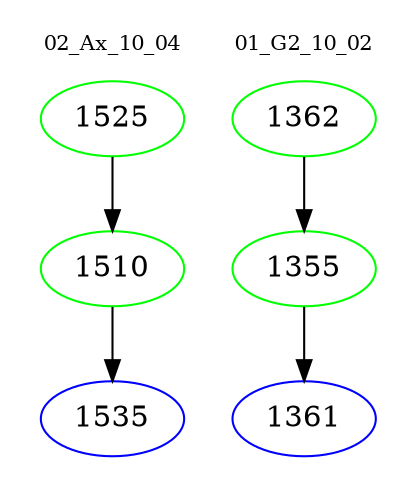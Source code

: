 digraph{
subgraph cluster_0 {
color = white
label = "02_Ax_10_04";
fontsize=10;
T0_1525 [label="1525", color="green"]
T0_1525 -> T0_1510 [color="black"]
T0_1510 [label="1510", color="green"]
T0_1510 -> T0_1535 [color="black"]
T0_1535 [label="1535", color="blue"]
}
subgraph cluster_1 {
color = white
label = "01_G2_10_02";
fontsize=10;
T1_1362 [label="1362", color="green"]
T1_1362 -> T1_1355 [color="black"]
T1_1355 [label="1355", color="green"]
T1_1355 -> T1_1361 [color="black"]
T1_1361 [label="1361", color="blue"]
}
}
